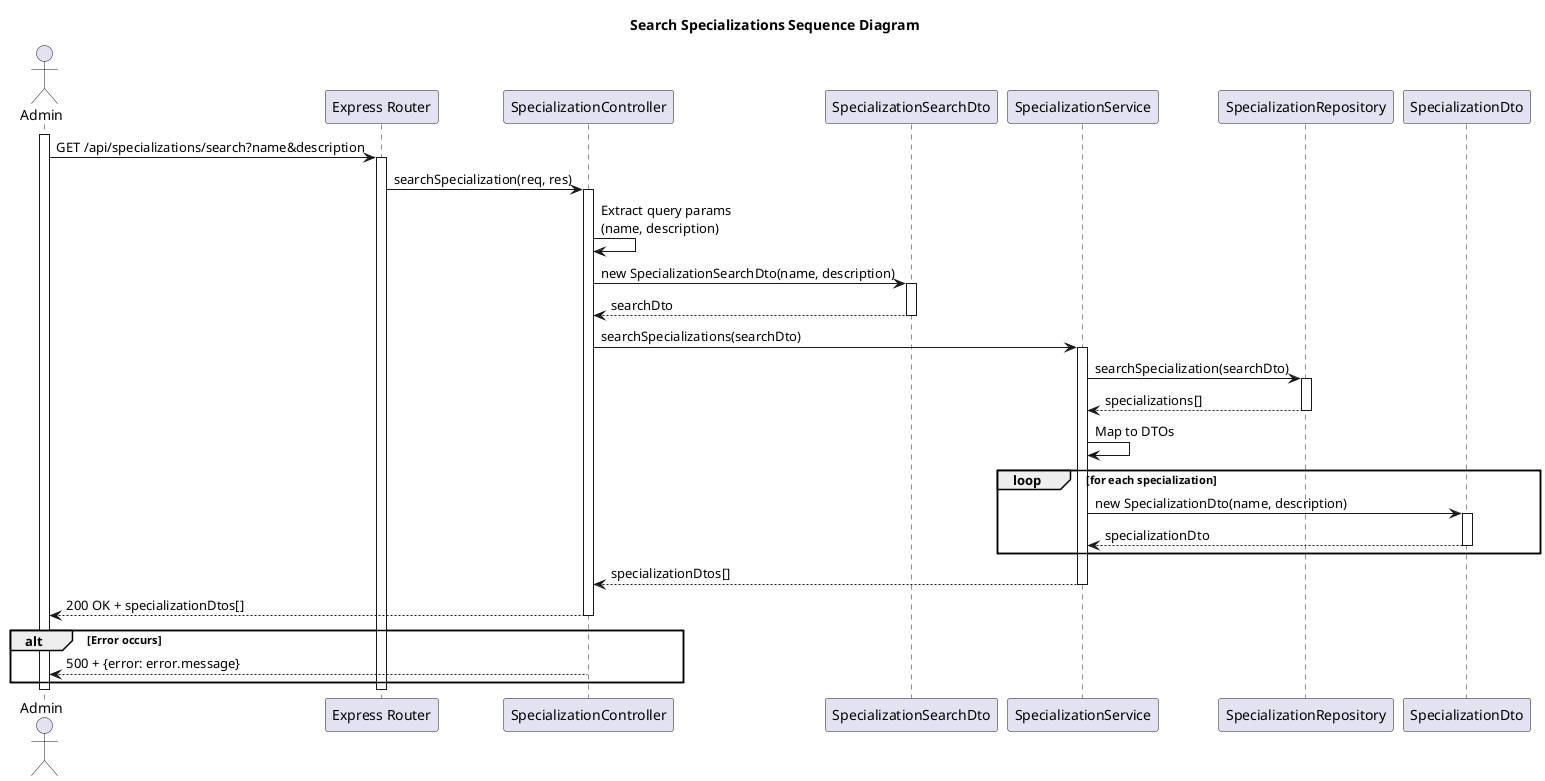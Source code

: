 @startuml
title "Search Specializations Sequence Diagram"

actor Admin
participant "Express Router" as Router
participant "SpecializationController" as Controller
participant "SpecializationSearchDto" as SearchDTO
participant "SpecializationService" as Service
participant "SpecializationRepository" as Repository 
participant "SpecializationDto" as DTO

activate Admin
Admin -> Router: GET /api/specializations/search?name&description
activate Router

Router -> Controller: searchSpecialization(req, res)
activate Controller

Controller -> Controller: Extract query params\n(name, description)

Controller -> SearchDTO: new SpecializationSearchDto(name, description)
activate SearchDTO
SearchDTO --> Controller: searchDto
deactivate SearchDTO

Controller -> Service: searchSpecializations(searchDto)
activate Service

Service -> Repository: searchSpecialization(searchDto)
activate Repository

Repository --> Service: specializations[]
deactivate Repository

Service -> Service: Map to DTOs
loop for each specialization
    Service -> DTO: new SpecializationDto(name, description)
    activate DTO
    DTO --> Service: specializationDto
    deactivate DTO
end

Service --> Controller: specializationDtos[]
deactivate Service

Controller --> Admin: 200 OK + specializationDtos[]
deactivate Controller

alt Error occurs
    Controller --> Admin: 500 + {error: error.message}
end

deactivate Router
deactivate Admin

@enduml